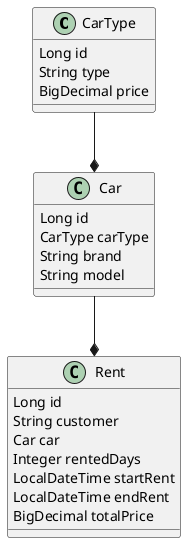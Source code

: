 @startuml

class CarType {
    Long id
    String type
    BigDecimal price
}

class Car {
    Long id
    CarType carType
    String brand
    String model
}

class Rent {
    Long id
    String customer
    Car car
    Integer rentedDays
    LocalDateTime startRent
    LocalDateTime endRent
    BigDecimal totalPrice
}

Car --* Rent
CarType --* Car

@enduml
